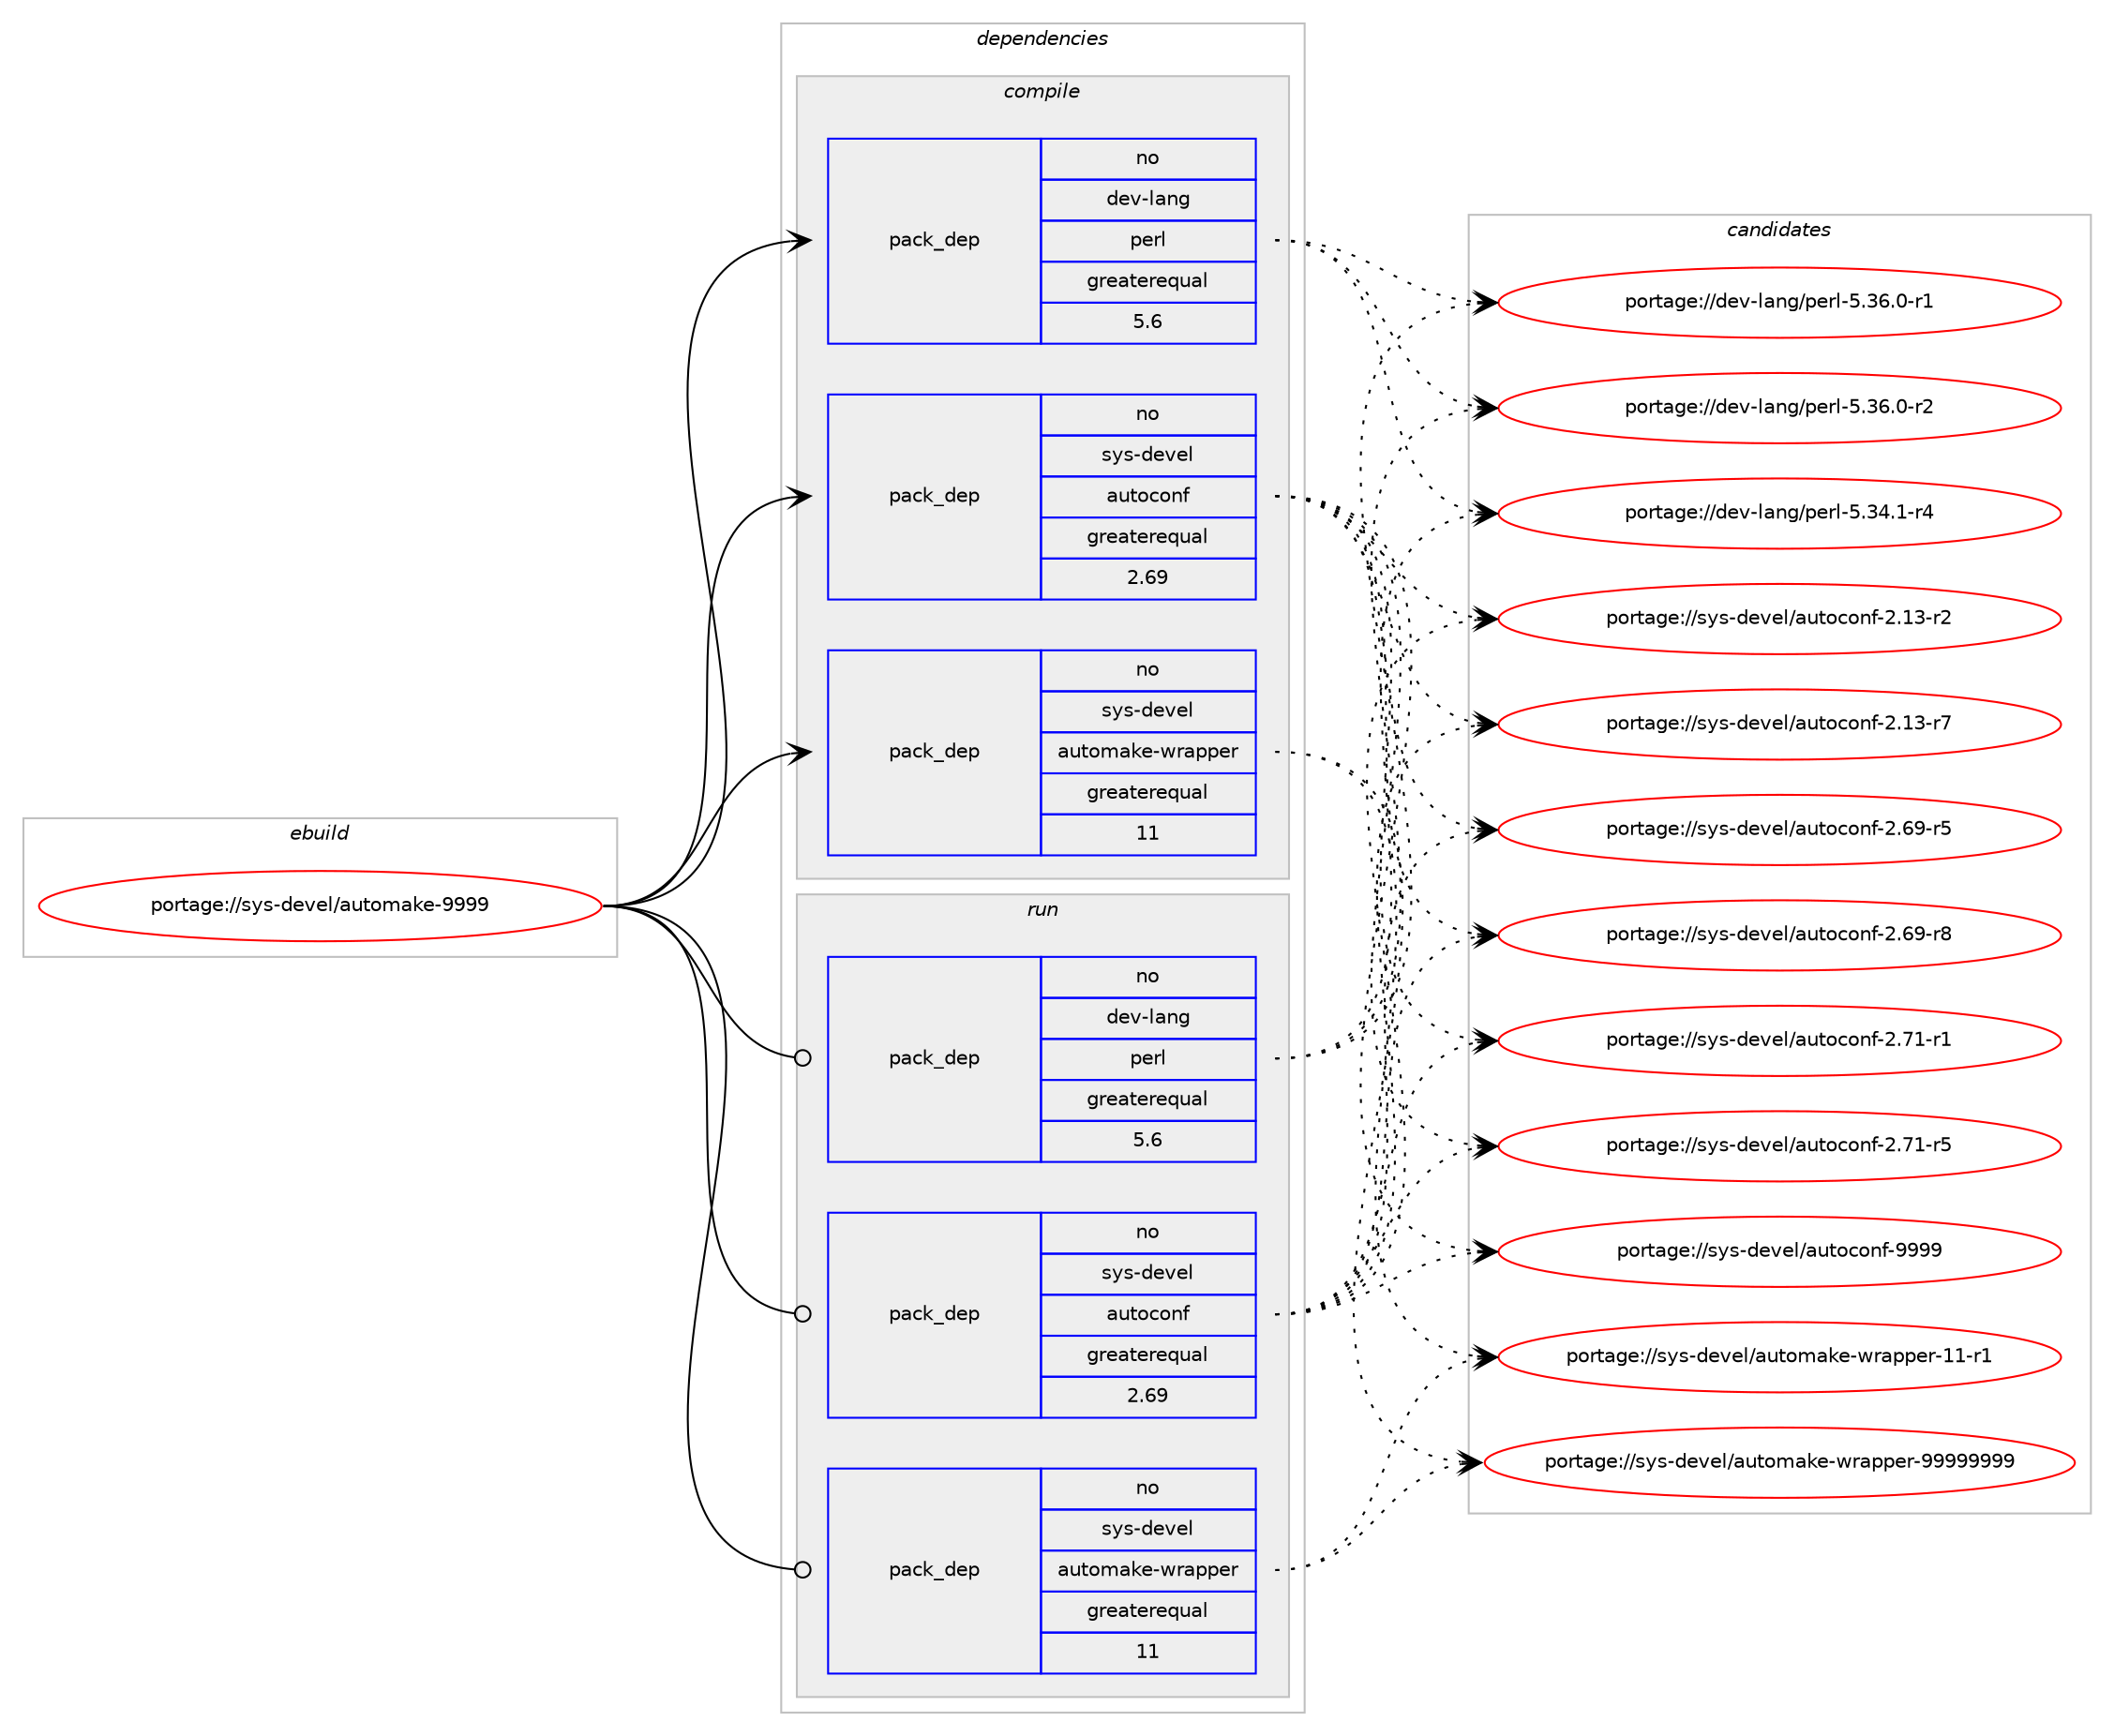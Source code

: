 digraph prolog {

# *************
# Graph options
# *************

newrank=true;
concentrate=true;
compound=true;
graph [rankdir=LR,fontname=Helvetica,fontsize=10,ranksep=1.5];#, ranksep=2.5, nodesep=0.2];
edge  [arrowhead=vee];
node  [fontname=Helvetica,fontsize=10];

# **********
# The ebuild
# **********

subgraph cluster_leftcol {
color=gray;
rank=same;
label=<<i>ebuild</i>>;
id [label="portage://sys-devel/automake-9999", color=red, width=4, href="../sys-devel/automake-9999.svg"];
}

# ****************
# The dependencies
# ****************

subgraph cluster_midcol {
color=gray;
label=<<i>dependencies</i>>;
subgraph cluster_compile {
fillcolor="#eeeeee";
style=filled;
label=<<i>compile</i>>;
subgraph pack2136 {
dependency6437 [label=<<TABLE BORDER="0" CELLBORDER="1" CELLSPACING="0" CELLPADDING="4" WIDTH="220"><TR><TD ROWSPAN="6" CELLPADDING="30">pack_dep</TD></TR><TR><TD WIDTH="110">no</TD></TR><TR><TD>dev-lang</TD></TR><TR><TD>perl</TD></TR><TR><TD>greaterequal</TD></TR><TR><TD>5.6</TD></TR></TABLE>>, shape=none, color=blue];
}
id:e -> dependency6437:w [weight=20,style="solid",arrowhead="vee"];
subgraph pack2137 {
dependency6438 [label=<<TABLE BORDER="0" CELLBORDER="1" CELLSPACING="0" CELLPADDING="4" WIDTH="220"><TR><TD ROWSPAN="6" CELLPADDING="30">pack_dep</TD></TR><TR><TD WIDTH="110">no</TD></TR><TR><TD>sys-devel</TD></TR><TR><TD>autoconf</TD></TR><TR><TD>greaterequal</TD></TR><TR><TD>2.69</TD></TR></TABLE>>, shape=none, color=blue];
}
id:e -> dependency6438:w [weight=20,style="solid",arrowhead="vee"];
subgraph pack2138 {
dependency6439 [label=<<TABLE BORDER="0" CELLBORDER="1" CELLSPACING="0" CELLPADDING="4" WIDTH="220"><TR><TD ROWSPAN="6" CELLPADDING="30">pack_dep</TD></TR><TR><TD WIDTH="110">no</TD></TR><TR><TD>sys-devel</TD></TR><TR><TD>automake-wrapper</TD></TR><TR><TD>greaterequal</TD></TR><TR><TD>11</TD></TR></TABLE>>, shape=none, color=blue];
}
id:e -> dependency6439:w [weight=20,style="solid",arrowhead="vee"];
# *** BEGIN UNKNOWN DEPENDENCY TYPE (TODO) ***
# id -> package_dependency(portage://sys-devel/automake-9999,install,no,sys-devel,gnuconfig,none,[,,],[],[])
# *** END UNKNOWN DEPENDENCY TYPE (TODO) ***

}
subgraph cluster_compileandrun {
fillcolor="#eeeeee";
style=filled;
label=<<i>compile and run</i>>;
}
subgraph cluster_run {
fillcolor="#eeeeee";
style=filled;
label=<<i>run</i>>;
subgraph pack2139 {
dependency6440 [label=<<TABLE BORDER="0" CELLBORDER="1" CELLSPACING="0" CELLPADDING="4" WIDTH="220"><TR><TD ROWSPAN="6" CELLPADDING="30">pack_dep</TD></TR><TR><TD WIDTH="110">no</TD></TR><TR><TD>dev-lang</TD></TR><TR><TD>perl</TD></TR><TR><TD>greaterequal</TD></TR><TR><TD>5.6</TD></TR></TABLE>>, shape=none, color=blue];
}
id:e -> dependency6440:w [weight=20,style="solid",arrowhead="odot"];
subgraph pack2140 {
dependency6441 [label=<<TABLE BORDER="0" CELLBORDER="1" CELLSPACING="0" CELLPADDING="4" WIDTH="220"><TR><TD ROWSPAN="6" CELLPADDING="30">pack_dep</TD></TR><TR><TD WIDTH="110">no</TD></TR><TR><TD>sys-devel</TD></TR><TR><TD>autoconf</TD></TR><TR><TD>greaterequal</TD></TR><TR><TD>2.69</TD></TR></TABLE>>, shape=none, color=blue];
}
id:e -> dependency6441:w [weight=20,style="solid",arrowhead="odot"];
subgraph pack2141 {
dependency6442 [label=<<TABLE BORDER="0" CELLBORDER="1" CELLSPACING="0" CELLPADDING="4" WIDTH="220"><TR><TD ROWSPAN="6" CELLPADDING="30">pack_dep</TD></TR><TR><TD WIDTH="110">no</TD></TR><TR><TD>sys-devel</TD></TR><TR><TD>automake-wrapper</TD></TR><TR><TD>greaterequal</TD></TR><TR><TD>11</TD></TR></TABLE>>, shape=none, color=blue];
}
id:e -> dependency6442:w [weight=20,style="solid",arrowhead="odot"];
# *** BEGIN UNKNOWN DEPENDENCY TYPE (TODO) ***
# id -> package_dependency(portage://sys-devel/automake-9999,run,no,sys-devel,gnuconfig,none,[,,],[],[])
# *** END UNKNOWN DEPENDENCY TYPE (TODO) ***

}
}

# **************
# The candidates
# **************

subgraph cluster_choices {
rank=same;
color=gray;
label=<<i>candidates</i>>;

subgraph choice2136 {
color=black;
nodesep=1;
choice100101118451089711010347112101114108455346515246494511452 [label="portage://dev-lang/perl-5.34.1-r4", color=red, width=4,href="../dev-lang/perl-5.34.1-r4.svg"];
choice100101118451089711010347112101114108455346515446484511449 [label="portage://dev-lang/perl-5.36.0-r1", color=red, width=4,href="../dev-lang/perl-5.36.0-r1.svg"];
choice100101118451089711010347112101114108455346515446484511450 [label="portage://dev-lang/perl-5.36.0-r2", color=red, width=4,href="../dev-lang/perl-5.36.0-r2.svg"];
dependency6437:e -> choice100101118451089711010347112101114108455346515246494511452:w [style=dotted,weight="100"];
dependency6437:e -> choice100101118451089711010347112101114108455346515446484511449:w [style=dotted,weight="100"];
dependency6437:e -> choice100101118451089711010347112101114108455346515446484511450:w [style=dotted,weight="100"];
}
subgraph choice2137 {
color=black;
nodesep=1;
choice1151211154510010111810110847971171161119911111010245504649514511450 [label="portage://sys-devel/autoconf-2.13-r2", color=red, width=4,href="../sys-devel/autoconf-2.13-r2.svg"];
choice1151211154510010111810110847971171161119911111010245504649514511455 [label="portage://sys-devel/autoconf-2.13-r7", color=red, width=4,href="../sys-devel/autoconf-2.13-r7.svg"];
choice1151211154510010111810110847971171161119911111010245504654574511453 [label="portage://sys-devel/autoconf-2.69-r5", color=red, width=4,href="../sys-devel/autoconf-2.69-r5.svg"];
choice1151211154510010111810110847971171161119911111010245504654574511456 [label="portage://sys-devel/autoconf-2.69-r8", color=red, width=4,href="../sys-devel/autoconf-2.69-r8.svg"];
choice1151211154510010111810110847971171161119911111010245504655494511449 [label="portage://sys-devel/autoconf-2.71-r1", color=red, width=4,href="../sys-devel/autoconf-2.71-r1.svg"];
choice1151211154510010111810110847971171161119911111010245504655494511453 [label="portage://sys-devel/autoconf-2.71-r5", color=red, width=4,href="../sys-devel/autoconf-2.71-r5.svg"];
choice115121115451001011181011084797117116111991111101024557575757 [label="portage://sys-devel/autoconf-9999", color=red, width=4,href="../sys-devel/autoconf-9999.svg"];
dependency6438:e -> choice1151211154510010111810110847971171161119911111010245504649514511450:w [style=dotted,weight="100"];
dependency6438:e -> choice1151211154510010111810110847971171161119911111010245504649514511455:w [style=dotted,weight="100"];
dependency6438:e -> choice1151211154510010111810110847971171161119911111010245504654574511453:w [style=dotted,weight="100"];
dependency6438:e -> choice1151211154510010111810110847971171161119911111010245504654574511456:w [style=dotted,weight="100"];
dependency6438:e -> choice1151211154510010111810110847971171161119911111010245504655494511449:w [style=dotted,weight="100"];
dependency6438:e -> choice1151211154510010111810110847971171161119911111010245504655494511453:w [style=dotted,weight="100"];
dependency6438:e -> choice115121115451001011181011084797117116111991111101024557575757:w [style=dotted,weight="100"];
}
subgraph choice2138 {
color=black;
nodesep=1;
choice1151211154510010111810110847971171161111099710710145119114971121121011144549494511449 [label="portage://sys-devel/automake-wrapper-11-r1", color=red, width=4,href="../sys-devel/automake-wrapper-11-r1.svg"];
choice115121115451001011181011084797117116111109971071014511911497112112101114455757575757575757 [label="portage://sys-devel/automake-wrapper-99999999", color=red, width=4,href="../sys-devel/automake-wrapper-99999999.svg"];
dependency6439:e -> choice1151211154510010111810110847971171161111099710710145119114971121121011144549494511449:w [style=dotted,weight="100"];
dependency6439:e -> choice115121115451001011181011084797117116111109971071014511911497112112101114455757575757575757:w [style=dotted,weight="100"];
}
subgraph choice2139 {
color=black;
nodesep=1;
choice100101118451089711010347112101114108455346515246494511452 [label="portage://dev-lang/perl-5.34.1-r4", color=red, width=4,href="../dev-lang/perl-5.34.1-r4.svg"];
choice100101118451089711010347112101114108455346515446484511449 [label="portage://dev-lang/perl-5.36.0-r1", color=red, width=4,href="../dev-lang/perl-5.36.0-r1.svg"];
choice100101118451089711010347112101114108455346515446484511450 [label="portage://dev-lang/perl-5.36.0-r2", color=red, width=4,href="../dev-lang/perl-5.36.0-r2.svg"];
dependency6440:e -> choice100101118451089711010347112101114108455346515246494511452:w [style=dotted,weight="100"];
dependency6440:e -> choice100101118451089711010347112101114108455346515446484511449:w [style=dotted,weight="100"];
dependency6440:e -> choice100101118451089711010347112101114108455346515446484511450:w [style=dotted,weight="100"];
}
subgraph choice2140 {
color=black;
nodesep=1;
choice1151211154510010111810110847971171161119911111010245504649514511450 [label="portage://sys-devel/autoconf-2.13-r2", color=red, width=4,href="../sys-devel/autoconf-2.13-r2.svg"];
choice1151211154510010111810110847971171161119911111010245504649514511455 [label="portage://sys-devel/autoconf-2.13-r7", color=red, width=4,href="../sys-devel/autoconf-2.13-r7.svg"];
choice1151211154510010111810110847971171161119911111010245504654574511453 [label="portage://sys-devel/autoconf-2.69-r5", color=red, width=4,href="../sys-devel/autoconf-2.69-r5.svg"];
choice1151211154510010111810110847971171161119911111010245504654574511456 [label="portage://sys-devel/autoconf-2.69-r8", color=red, width=4,href="../sys-devel/autoconf-2.69-r8.svg"];
choice1151211154510010111810110847971171161119911111010245504655494511449 [label="portage://sys-devel/autoconf-2.71-r1", color=red, width=4,href="../sys-devel/autoconf-2.71-r1.svg"];
choice1151211154510010111810110847971171161119911111010245504655494511453 [label="portage://sys-devel/autoconf-2.71-r5", color=red, width=4,href="../sys-devel/autoconf-2.71-r5.svg"];
choice115121115451001011181011084797117116111991111101024557575757 [label="portage://sys-devel/autoconf-9999", color=red, width=4,href="../sys-devel/autoconf-9999.svg"];
dependency6441:e -> choice1151211154510010111810110847971171161119911111010245504649514511450:w [style=dotted,weight="100"];
dependency6441:e -> choice1151211154510010111810110847971171161119911111010245504649514511455:w [style=dotted,weight="100"];
dependency6441:e -> choice1151211154510010111810110847971171161119911111010245504654574511453:w [style=dotted,weight="100"];
dependency6441:e -> choice1151211154510010111810110847971171161119911111010245504654574511456:w [style=dotted,weight="100"];
dependency6441:e -> choice1151211154510010111810110847971171161119911111010245504655494511449:w [style=dotted,weight="100"];
dependency6441:e -> choice1151211154510010111810110847971171161119911111010245504655494511453:w [style=dotted,weight="100"];
dependency6441:e -> choice115121115451001011181011084797117116111991111101024557575757:w [style=dotted,weight="100"];
}
subgraph choice2141 {
color=black;
nodesep=1;
choice1151211154510010111810110847971171161111099710710145119114971121121011144549494511449 [label="portage://sys-devel/automake-wrapper-11-r1", color=red, width=4,href="../sys-devel/automake-wrapper-11-r1.svg"];
choice115121115451001011181011084797117116111109971071014511911497112112101114455757575757575757 [label="portage://sys-devel/automake-wrapper-99999999", color=red, width=4,href="../sys-devel/automake-wrapper-99999999.svg"];
dependency6442:e -> choice1151211154510010111810110847971171161111099710710145119114971121121011144549494511449:w [style=dotted,weight="100"];
dependency6442:e -> choice115121115451001011181011084797117116111109971071014511911497112112101114455757575757575757:w [style=dotted,weight="100"];
}
}

}
